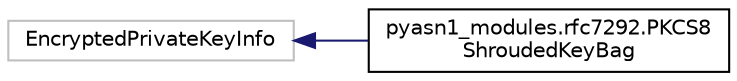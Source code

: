 digraph "Graphical Class Hierarchy"
{
 // LATEX_PDF_SIZE
  edge [fontname="Helvetica",fontsize="10",labelfontname="Helvetica",labelfontsize="10"];
  node [fontname="Helvetica",fontsize="10",shape=record];
  rankdir="LR";
  Node3732 [label="EncryptedPrivateKeyInfo",height=0.2,width=0.4,color="grey75", fillcolor="white", style="filled",tooltip=" "];
  Node3732 -> Node0 [dir="back",color="midnightblue",fontsize="10",style="solid",fontname="Helvetica"];
  Node0 [label="pyasn1_modules.rfc7292.PKCS8\lShroudedKeyBag",height=0.2,width=0.4,color="black", fillcolor="white", style="filled",URL="$classpyasn1__modules_1_1rfc7292_1_1PKCS8ShroudedKeyBag.html",tooltip=" "];
}
